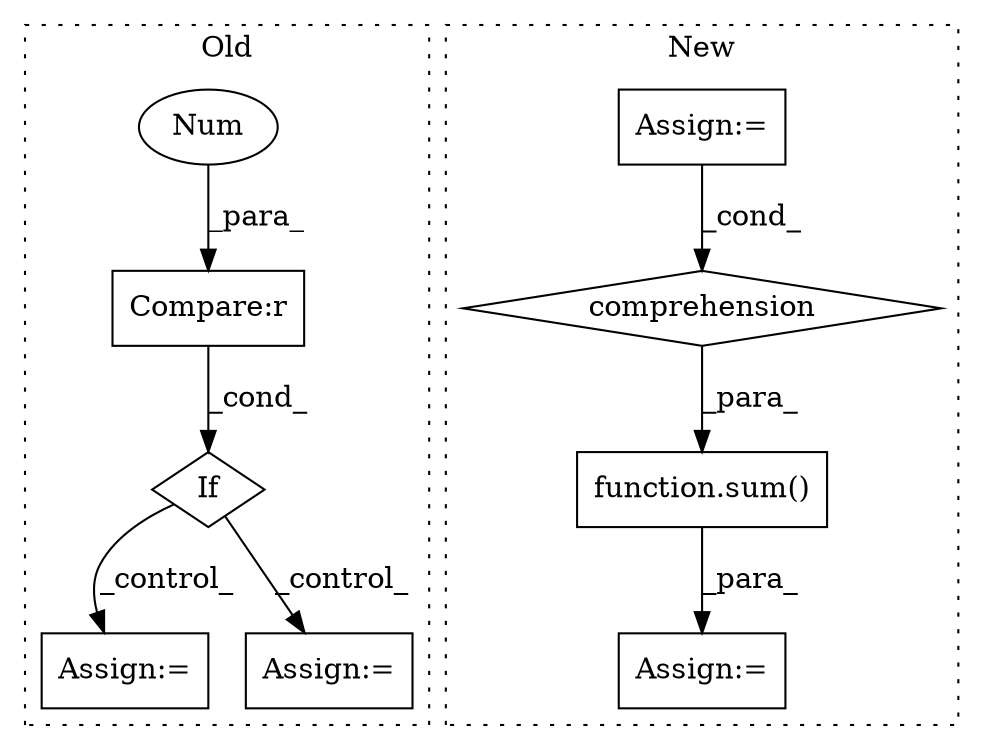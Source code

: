 digraph G {
subgraph cluster0 {
1 [label="If" a="96" s="1888" l="3" shape="diamond"];
3 [label="Compare:r" a="40" s="1891" l="9" shape="box"];
4 [label="Num" a="76" s="1899" l="1" shape="ellipse"];
5 [label="Assign:=" a="68" s="2678" l="3" shape="box"];
6 [label="Assign:=" a="68" s="2025" l="3" shape="box"];
label = "Old";
style="dotted";
}
subgraph cluster1 {
2 [label="function.sum()" a="75" s="2949,2965" l="4,1" shape="box"];
7 [label="Assign:=" a="68" s="2946" l="3" shape="box"];
8 [label="comprehension" a="45" s="2912" l="3" shape="diamond"];
9 [label="Assign:=" a="68" s="2785" l="3" shape="box"];
label = "New";
style="dotted";
}
1 -> 6 [label="_control_"];
1 -> 5 [label="_control_"];
2 -> 7 [label="_para_"];
3 -> 1 [label="_cond_"];
4 -> 3 [label="_para_"];
8 -> 2 [label="_para_"];
9 -> 8 [label="_cond_"];
}